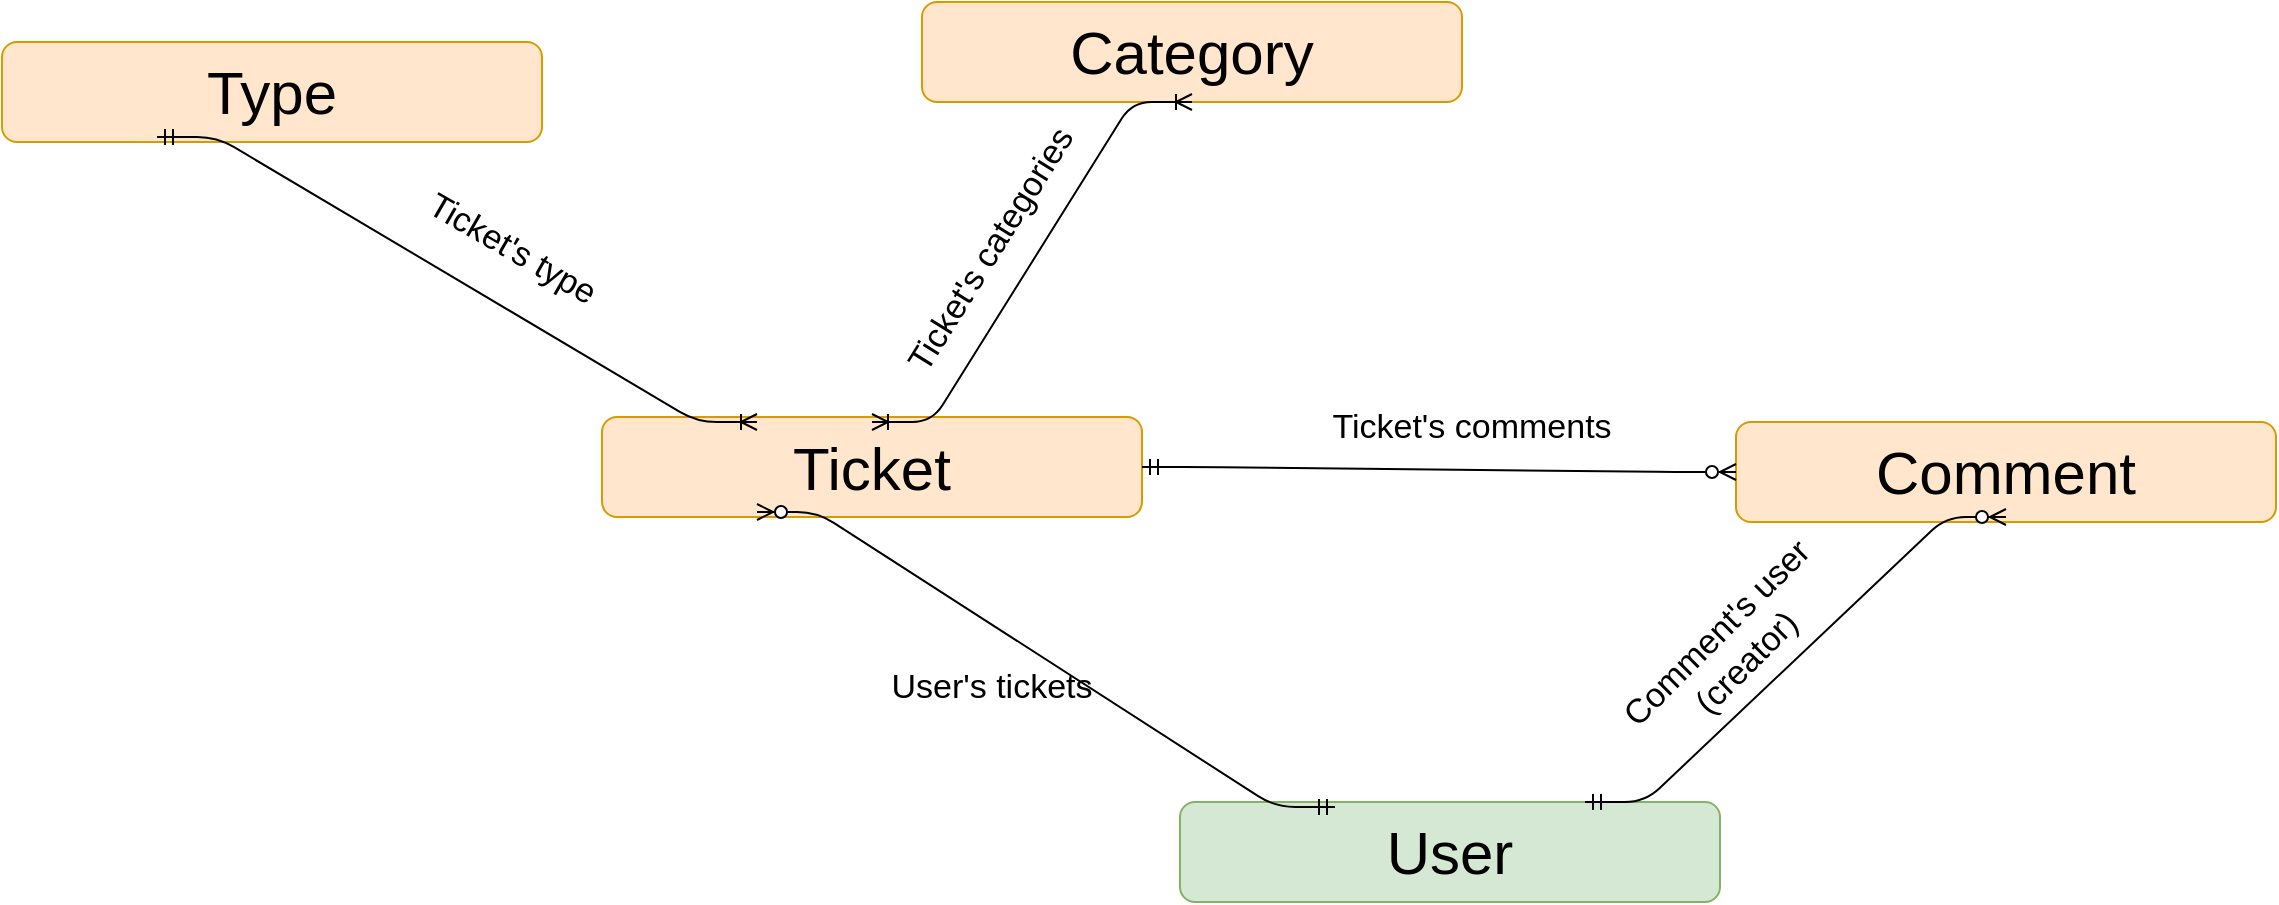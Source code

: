 <mxfile version="13.6.9" type="device"><diagram id="0GFd1GKDqYl6sneR8pK8" name="Page-1"><mxGraphModel dx="1692" dy="1625" grid="1" gridSize="10" guides="1" tooltips="1" connect="1" arrows="1" fold="1" page="1" pageScale="1" pageWidth="827" pageHeight="1169" math="0" shadow="0"><root><mxCell id="0"/><mxCell id="1" parent="0"/><mxCell id="h5mGp4QmWnQ0Jms0nszR-3" value="" style="rounded=1;whiteSpace=wrap;html=1;fillColor=#d5e8d4;strokeColor=#82b366;" vertex="1" parent="1"><mxGeometry x="279" y="140" width="270" height="50" as="geometry"/></mxCell><mxCell id="h5mGp4QmWnQ0Jms0nszR-5" value="&lt;span style=&quot;font-size: 30px&quot;&gt;User&lt;/span&gt;" style="text;html=1;strokeColor=none;fillColor=none;align=center;verticalAlign=middle;whiteSpace=wrap;rounded=0;" vertex="1" parent="1"><mxGeometry x="299" y="142.5" width="230" height="45" as="geometry"/></mxCell><mxCell id="h5mGp4QmWnQ0Jms0nszR-9" value="" style="rounded=1;whiteSpace=wrap;html=1;fillColor=#ffe6cc;strokeColor=#d79b00;" vertex="1" parent="1"><mxGeometry x="-10" y="-52.5" width="270" height="50" as="geometry"/></mxCell><mxCell id="h5mGp4QmWnQ0Jms0nszR-10" value="&lt;span style=&quot;font-size: 30px&quot;&gt;Ticket&lt;/span&gt;" style="text;html=1;strokeColor=none;fillColor=none;align=center;verticalAlign=middle;whiteSpace=wrap;rounded=0;" vertex="1" parent="1"><mxGeometry x="10" y="-50" width="230" height="45" as="geometry"/></mxCell><mxCell id="h5mGp4QmWnQ0Jms0nszR-11" value="" style="rounded=1;whiteSpace=wrap;html=1;fillColor=#ffe6cc;strokeColor=#d79b00;" vertex="1" parent="1"><mxGeometry x="557" y="-50" width="270" height="50" as="geometry"/></mxCell><mxCell id="h5mGp4QmWnQ0Jms0nszR-12" value="&lt;span style=&quot;font-size: 30px&quot;&gt;Сomment&lt;/span&gt;" style="text;html=1;strokeColor=none;fillColor=none;align=center;verticalAlign=middle;whiteSpace=wrap;rounded=0;" vertex="1" parent="1"><mxGeometry x="577" y="-47.5" width="230" height="45" as="geometry"/></mxCell><mxCell id="h5mGp4QmWnQ0Jms0nszR-15" value="&lt;font style=&quot;font-size: 17px&quot;&gt;User's tickets&lt;/font&gt;" style="text;html=1;strokeColor=none;fillColor=none;align=center;verticalAlign=middle;whiteSpace=wrap;rounded=0;rotation=0;" vertex="1" parent="1"><mxGeometry x="110" y="73" width="150" height="20" as="geometry"/></mxCell><mxCell id="h5mGp4QmWnQ0Jms0nszR-20" value="&lt;font style=&quot;font-size: 17px&quot;&gt;Ticket's comments&lt;/font&gt;" style="text;html=1;strokeColor=none;fillColor=none;align=center;verticalAlign=middle;whiteSpace=wrap;rounded=0;rotation=0;" vertex="1" parent="1"><mxGeometry x="350" y="-57.5" width="150" height="20" as="geometry"/></mxCell><mxCell id="h5mGp4QmWnQ0Jms0nszR-24" value="&lt;font style=&quot;font-size: 17px&quot;&gt;Comment's user (creator)&lt;br&gt;&lt;/font&gt;" style="text;html=1;strokeColor=none;fillColor=none;align=center;verticalAlign=middle;whiteSpace=wrap;rounded=0;rotation=-45;" vertex="1" parent="1"><mxGeometry x="480" y="53" width="150" height="20" as="geometry"/></mxCell><mxCell id="h5mGp4QmWnQ0Jms0nszR-30" value="" style="rounded=1;whiteSpace=wrap;html=1;fillColor=#ffe6cc;strokeColor=#d79b00;" vertex="1" parent="1"><mxGeometry x="150" y="-260" width="270" height="50" as="geometry"/></mxCell><mxCell id="h5mGp4QmWnQ0Jms0nszR-31" value="&lt;span style=&quot;font-size: 30px&quot;&gt;Category&lt;/span&gt;" style="text;html=1;strokeColor=none;fillColor=none;align=center;verticalAlign=middle;whiteSpace=wrap;rounded=0;" vertex="1" parent="1"><mxGeometry x="170" y="-257.5" width="230" height="45" as="geometry"/></mxCell><mxCell id="h5mGp4QmWnQ0Jms0nszR-33" value="&lt;font style=&quot;font-size: 17px&quot;&gt;Ticket's categories&lt;br&gt;&lt;/font&gt;" style="text;html=1;strokeColor=none;fillColor=none;align=center;verticalAlign=middle;whiteSpace=wrap;rounded=0;rotation=-58;" vertex="1" parent="1"><mxGeometry x="110" y="-146" width="150" height="20" as="geometry"/></mxCell><mxCell id="h5mGp4QmWnQ0Jms0nszR-35" value="" style="edgeStyle=entityRelationEdgeStyle;fontSize=12;html=1;endArrow=ERoneToMany;startArrow=ERoneToMany;exitX=0.5;exitY=0;exitDx=0;exitDy=0;entryX=0.5;entryY=1;entryDx=0;entryDy=0;" edge="1" parent="1" source="h5mGp4QmWnQ0Jms0nszR-10" target="h5mGp4QmWnQ0Jms0nszR-30"><mxGeometry width="100" height="100" relative="1" as="geometry"><mxPoint x="370" y="40" as="sourcePoint"/><mxPoint x="470" y="-60" as="targetPoint"/></mxGeometry></mxCell><mxCell id="h5mGp4QmWnQ0Jms0nszR-38" value="" style="edgeStyle=entityRelationEdgeStyle;fontSize=12;html=1;endArrow=ERzeroToMany;startArrow=ERmandOne;exitX=1;exitY=0.5;exitDx=0;exitDy=0;entryX=0;entryY=0.5;entryDx=0;entryDy=0;" edge="1" parent="1" source="h5mGp4QmWnQ0Jms0nszR-9" target="h5mGp4QmWnQ0Jms0nszR-11"><mxGeometry width="100" height="100" relative="1" as="geometry"><mxPoint x="380" y="-20" as="sourcePoint"/><mxPoint x="480" y="-120" as="targetPoint"/></mxGeometry></mxCell><mxCell id="h5mGp4QmWnQ0Jms0nszR-39" value="" style="edgeStyle=entityRelationEdgeStyle;fontSize=12;html=1;endArrow=ERzeroToMany;startArrow=ERmandOne;exitX=0.25;exitY=0;exitDx=0;exitDy=0;entryX=0.25;entryY=1;entryDx=0;entryDy=0;" edge="1" parent="1" source="h5mGp4QmWnQ0Jms0nszR-5" target="h5mGp4QmWnQ0Jms0nszR-10"><mxGeometry width="100" height="100" relative="1" as="geometry"><mxPoint x="380" y="70" as="sourcePoint"/><mxPoint x="480" y="-30" as="targetPoint"/></mxGeometry></mxCell><mxCell id="h5mGp4QmWnQ0Jms0nszR-40" value="" style="edgeStyle=entityRelationEdgeStyle;fontSize=12;html=1;endArrow=ERzeroToMany;startArrow=ERmandOne;exitX=0.75;exitY=0;exitDx=0;exitDy=0;entryX=0.5;entryY=1;entryDx=0;entryDy=0;" edge="1" parent="1" source="h5mGp4QmWnQ0Jms0nszR-3" target="h5mGp4QmWnQ0Jms0nszR-12"><mxGeometry width="100" height="100" relative="1" as="geometry"><mxPoint x="380" y="70" as="sourcePoint"/><mxPoint x="480" y="-30" as="targetPoint"/></mxGeometry></mxCell><mxCell id="h5mGp4QmWnQ0Jms0nszR-41" value="" style="rounded=1;whiteSpace=wrap;html=1;fillColor=#ffe6cc;strokeColor=#d79b00;" vertex="1" parent="1"><mxGeometry x="-310" y="-240" width="270" height="50" as="geometry"/></mxCell><mxCell id="h5mGp4QmWnQ0Jms0nszR-42" value="&lt;span style=&quot;font-size: 30px&quot;&gt;Type&lt;/span&gt;" style="text;html=1;strokeColor=none;fillColor=none;align=center;verticalAlign=middle;whiteSpace=wrap;rounded=0;" vertex="1" parent="1"><mxGeometry x="-290" y="-237.5" width="230" height="45" as="geometry"/></mxCell><mxCell id="h5mGp4QmWnQ0Jms0nszR-43" value="" style="edgeStyle=entityRelationEdgeStyle;fontSize=12;html=1;endArrow=ERoneToMany;startArrow=ERmandOne;exitX=0.25;exitY=1;exitDx=0;exitDy=0;entryX=0.25;entryY=0;entryDx=0;entryDy=0;" edge="1" parent="1" source="h5mGp4QmWnQ0Jms0nszR-42" target="h5mGp4QmWnQ0Jms0nszR-10"><mxGeometry width="100" height="100" relative="1" as="geometry"><mxPoint x="30" y="-50" as="sourcePoint"/><mxPoint x="130" y="-150" as="targetPoint"/></mxGeometry></mxCell><mxCell id="h5mGp4QmWnQ0Jms0nszR-44" value="&lt;font style=&quot;font-size: 17px&quot;&gt;Ticket's type&lt;br&gt;&lt;/font&gt;" style="text;html=1;strokeColor=none;fillColor=none;align=center;verticalAlign=middle;whiteSpace=wrap;rounded=0;rotation=30;" vertex="1" parent="1"><mxGeometry x="-130" y="-146" width="150" height="20" as="geometry"/></mxCell></root></mxGraphModel></diagram></mxfile>